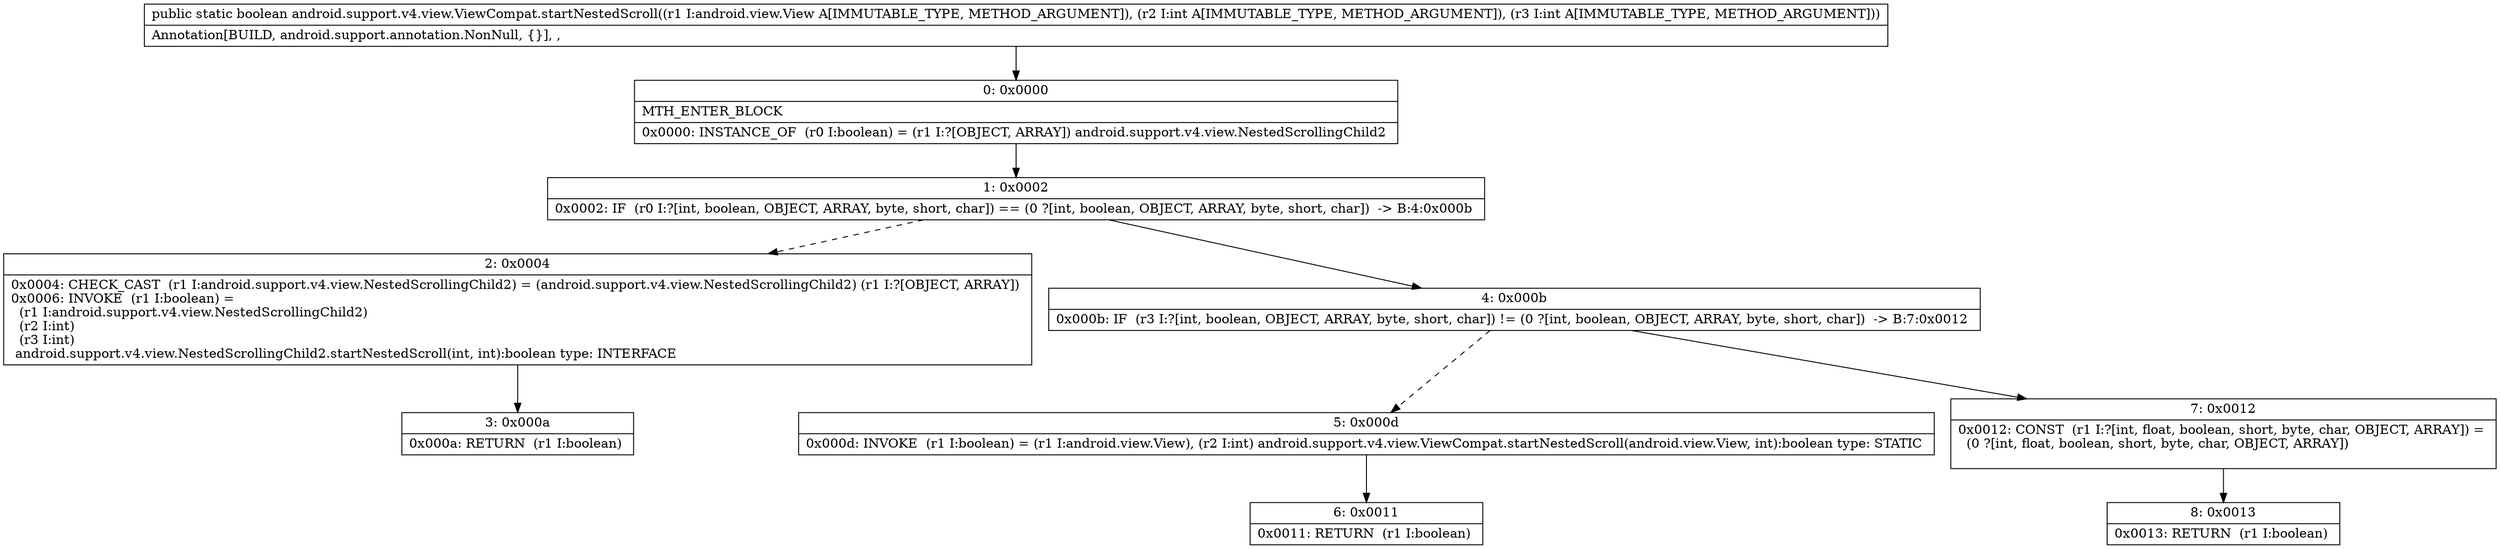 digraph "CFG forandroid.support.v4.view.ViewCompat.startNestedScroll(Landroid\/view\/View;II)Z" {
Node_0 [shape=record,label="{0\:\ 0x0000|MTH_ENTER_BLOCK\l|0x0000: INSTANCE_OF  (r0 I:boolean) = (r1 I:?[OBJECT, ARRAY]) android.support.v4.view.NestedScrollingChild2 \l}"];
Node_1 [shape=record,label="{1\:\ 0x0002|0x0002: IF  (r0 I:?[int, boolean, OBJECT, ARRAY, byte, short, char]) == (0 ?[int, boolean, OBJECT, ARRAY, byte, short, char])  \-\> B:4:0x000b \l}"];
Node_2 [shape=record,label="{2\:\ 0x0004|0x0004: CHECK_CAST  (r1 I:android.support.v4.view.NestedScrollingChild2) = (android.support.v4.view.NestedScrollingChild2) (r1 I:?[OBJECT, ARRAY]) \l0x0006: INVOKE  (r1 I:boolean) = \l  (r1 I:android.support.v4.view.NestedScrollingChild2)\l  (r2 I:int)\l  (r3 I:int)\l android.support.v4.view.NestedScrollingChild2.startNestedScroll(int, int):boolean type: INTERFACE \l}"];
Node_3 [shape=record,label="{3\:\ 0x000a|0x000a: RETURN  (r1 I:boolean) \l}"];
Node_4 [shape=record,label="{4\:\ 0x000b|0x000b: IF  (r3 I:?[int, boolean, OBJECT, ARRAY, byte, short, char]) != (0 ?[int, boolean, OBJECT, ARRAY, byte, short, char])  \-\> B:7:0x0012 \l}"];
Node_5 [shape=record,label="{5\:\ 0x000d|0x000d: INVOKE  (r1 I:boolean) = (r1 I:android.view.View), (r2 I:int) android.support.v4.view.ViewCompat.startNestedScroll(android.view.View, int):boolean type: STATIC \l}"];
Node_6 [shape=record,label="{6\:\ 0x0011|0x0011: RETURN  (r1 I:boolean) \l}"];
Node_7 [shape=record,label="{7\:\ 0x0012|0x0012: CONST  (r1 I:?[int, float, boolean, short, byte, char, OBJECT, ARRAY]) = \l  (0 ?[int, float, boolean, short, byte, char, OBJECT, ARRAY])\l \l}"];
Node_8 [shape=record,label="{8\:\ 0x0013|0x0013: RETURN  (r1 I:boolean) \l}"];
MethodNode[shape=record,label="{public static boolean android.support.v4.view.ViewCompat.startNestedScroll((r1 I:android.view.View A[IMMUTABLE_TYPE, METHOD_ARGUMENT]), (r2 I:int A[IMMUTABLE_TYPE, METHOD_ARGUMENT]), (r3 I:int A[IMMUTABLE_TYPE, METHOD_ARGUMENT]))  | Annotation[BUILD, android.support.annotation.NonNull, \{\}], , \l}"];
MethodNode -> Node_0;
Node_0 -> Node_1;
Node_1 -> Node_2[style=dashed];
Node_1 -> Node_4;
Node_2 -> Node_3;
Node_4 -> Node_5[style=dashed];
Node_4 -> Node_7;
Node_5 -> Node_6;
Node_7 -> Node_8;
}

